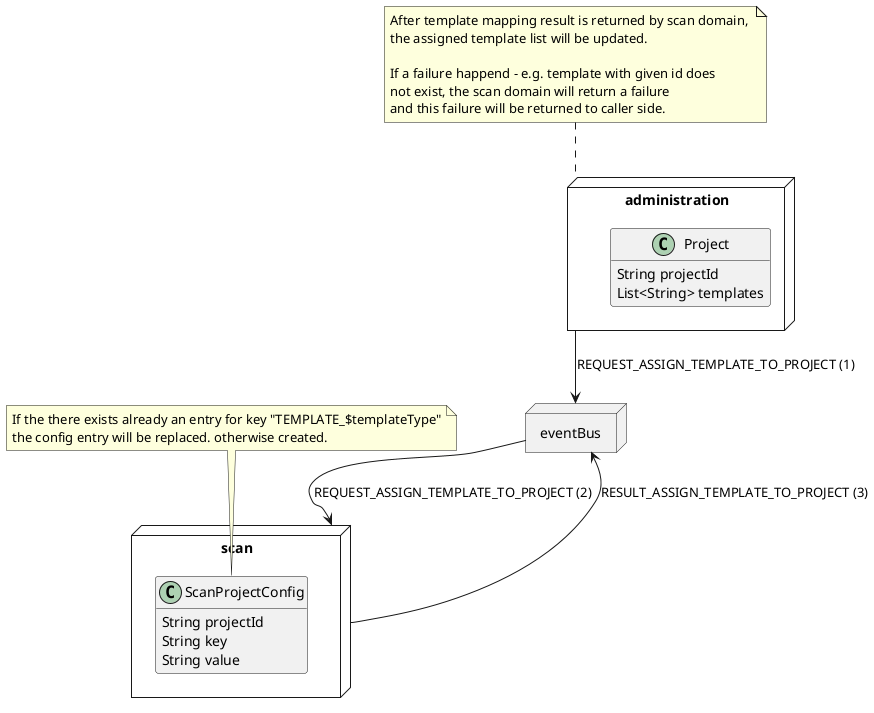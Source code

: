 @startuml

'Hide empty parts:
hide empty fields
hide empty methods

'You can find more examles at https://plantuml.com/class-diagram


node scan {

    class ScanProjectConfig {
        String projectId
        String key
        String value
    }
}


node administration{
    class Project {
        String projectId
        List<String> templates
    }
    
}

node eventBus as eventBus{
}

administration --> eventBus: REQUEST_ASSIGN_TEMPLATE_TO_PROJECT (1)

eventBus--> scan: REQUEST_ASSIGN_TEMPLATE_TO_PROJECT (2)

scan --> eventBus: RESULT_ASSIGN_TEMPLATE_TO_PROJECT (3)


note top of ScanProjectConfig
If the there exists already an entry for key "TEMPLATE_$templateType"
the config entry will be replaced. otherwise created.
end note

note top of administration
After template mapping result is returned by scan domain, 
the assigned template list will be updated.

If a failure happend - e.g. template with given id does 
not exist, the scan domain will return a failure
and this failure will be returned to caller side.
end note
@enduml
